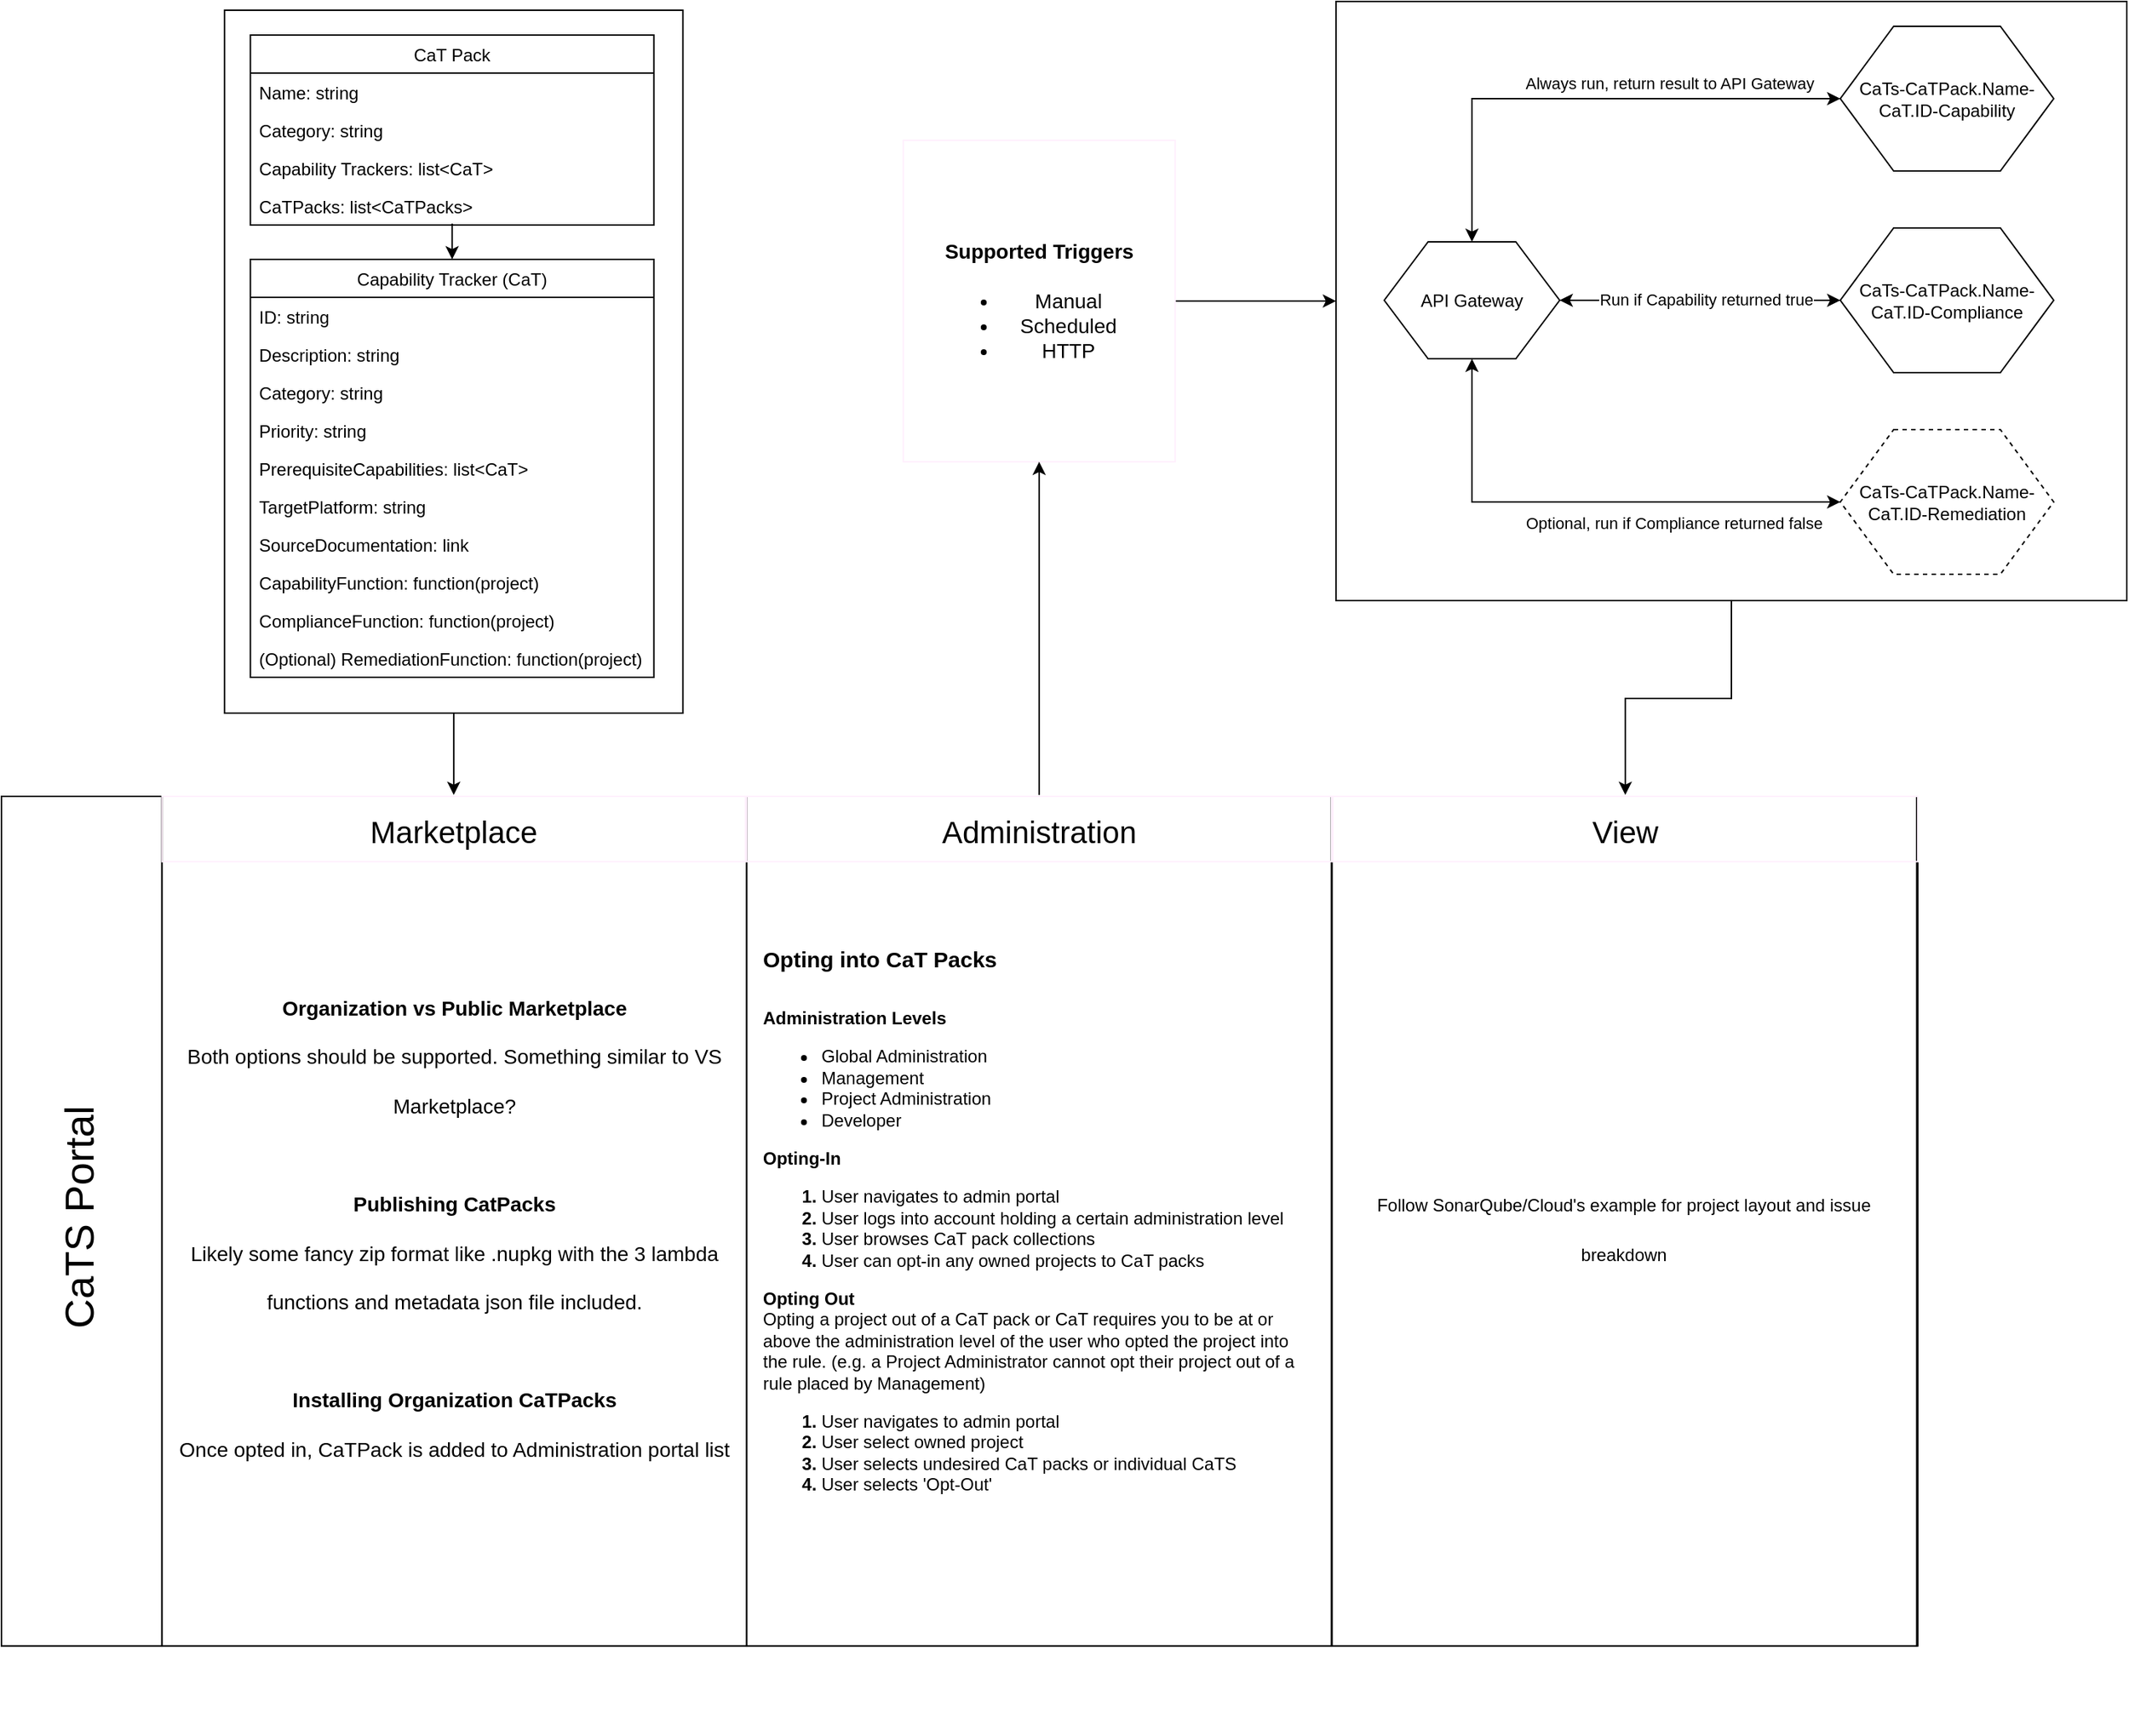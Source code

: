 <mxfile version="13.1.3">
    <diagram id="6hGFLwfOUW9BJ-s0fimq" name="AWS Architecture">
        <mxGraphModel dx="1966" dy="1186" grid="0" gridSize="10" guides="1" tooltips="1" connect="1" arrows="1" fold="1" page="0" pageScale="1" pageWidth="827" pageHeight="1169" math="0" shadow="0">
            <root>
                <mxCell id="0"/>
                <mxCell id="1" parent="0"/>
                <mxCell id="20" value="" style="group" parent="1" vertex="1" connectable="0">
                    <mxGeometry x="219.63" y="208" width="313.58" height="481" as="geometry"/>
                </mxCell>
                <mxCell id="19" value="" style="rounded=0;whiteSpace=wrap;html=1;" parent="20" vertex="1">
                    <mxGeometry width="313.58" height="481" as="geometry"/>
                </mxCell>
                <object label="Capability Tracker (CaT)" id="8">
                    <mxCell style="swimlane;fontStyle=0;childLayout=stackLayout;horizontal=1;startSize=26;fillColor=none;horizontalStack=0;resizeParent=1;resizeParentMax=0;resizeLast=0;collapsible=1;marginBottom=0;" parent="20" vertex="1">
                        <mxGeometry x="17.666" y="170.5" width="276.039" height="286" as="geometry">
                            <mxRectangle x="16" y="170.5" width="157" height="26" as="alternateBounds"/>
                        </mxGeometry>
                    </mxCell>
                </object>
                <mxCell id="9" value="ID: string" style="text;strokeColor=none;fillColor=none;align=left;verticalAlign=top;spacingLeft=4;spacingRight=4;overflow=hidden;rotatable=0;points=[[0,0.5],[1,0.5]];portConstraint=eastwest;" parent="8" vertex="1">
                    <mxGeometry y="26" width="276.039" height="26" as="geometry"/>
                </mxCell>
                <mxCell id="10" value="Description: string" style="text;strokeColor=none;fillColor=none;align=left;verticalAlign=top;spacingLeft=4;spacingRight=4;overflow=hidden;rotatable=0;points=[[0,0.5],[1,0.5]];portConstraint=eastwest;" parent="8" vertex="1">
                    <mxGeometry y="52" width="276.039" height="26" as="geometry"/>
                </mxCell>
                <mxCell id="11" value="Category: string" style="text;strokeColor=none;fillColor=none;align=left;verticalAlign=top;spacingLeft=4;spacingRight=4;overflow=hidden;rotatable=0;points=[[0,0.5],[1,0.5]];portConstraint=eastwest;" parent="8" vertex="1">
                    <mxGeometry y="78" width="276.039" height="26" as="geometry"/>
                </mxCell>
                <mxCell id="12" value="Priority: string" style="text;strokeColor=none;fillColor=none;align=left;verticalAlign=top;spacingLeft=4;spacingRight=4;overflow=hidden;rotatable=0;points=[[0,0.5],[1,0.5]];portConstraint=eastwest;" parent="8" vertex="1">
                    <mxGeometry y="104" width="276.039" height="26" as="geometry"/>
                </mxCell>
                <mxCell id="13" value="PrerequisiteCapabilities: list&lt;CaT&gt;" style="text;strokeColor=none;fillColor=none;align=left;verticalAlign=top;spacingLeft=4;spacingRight=4;overflow=hidden;rotatable=0;points=[[0,0.5],[1,0.5]];portConstraint=eastwest;" parent="8" vertex="1">
                    <mxGeometry y="130" width="276.039" height="26" as="geometry"/>
                </mxCell>
                <mxCell id="14" value="TargetPlatform: string" style="text;strokeColor=none;fillColor=none;align=left;verticalAlign=top;spacingLeft=4;spacingRight=4;overflow=hidden;rotatable=0;points=[[0,0.5],[1,0.5]];portConstraint=eastwest;" parent="8" vertex="1">
                    <mxGeometry y="156" width="276.039" height="26" as="geometry"/>
                </mxCell>
                <mxCell id="15" value="SourceDocumentation: link" style="text;strokeColor=none;fillColor=none;align=left;verticalAlign=top;spacingLeft=4;spacingRight=4;overflow=hidden;rotatable=0;points=[[0,0.5],[1,0.5]];portConstraint=eastwest;" parent="8" vertex="1">
                    <mxGeometry y="182" width="276.039" height="26" as="geometry"/>
                </mxCell>
                <mxCell id="16" value="CapabilityFunction: function(project)" style="text;strokeColor=none;fillColor=none;align=left;verticalAlign=top;spacingLeft=4;spacingRight=4;overflow=hidden;rotatable=0;points=[[0,0.5],[1,0.5]];portConstraint=eastwest;" parent="8" vertex="1">
                    <mxGeometry y="208" width="276.039" height="26" as="geometry"/>
                </mxCell>
                <mxCell id="17" value="ComplianceFunction: function(project)" style="text;strokeColor=none;fillColor=none;align=left;verticalAlign=top;spacingLeft=4;spacingRight=4;overflow=hidden;rotatable=0;points=[[0,0.5],[1,0.5]];portConstraint=eastwest;" parent="8" vertex="1">
                    <mxGeometry y="234" width="276.039" height="26" as="geometry"/>
                </mxCell>
                <mxCell id="79" value="(Optional) RemediationFunction: function(project)" style="text;strokeColor=none;fillColor=none;align=left;verticalAlign=top;spacingLeft=4;spacingRight=4;overflow=hidden;rotatable=0;points=[[0,0.5],[1,0.5]];portConstraint=eastwest;" parent="8" vertex="1">
                    <mxGeometry y="260" width="276.039" height="26" as="geometry"/>
                </mxCell>
                <mxCell id="3" value="CaT Pack" style="swimlane;fontStyle=0;childLayout=stackLayout;horizontal=1;startSize=26;fillColor=none;horizontalStack=0;resizeParent=1;resizeParentMax=0;resizeLast=0;collapsible=1;marginBottom=0;" parent="20" vertex="1">
                    <mxGeometry x="17.666" y="17" width="276.039" height="130" as="geometry"/>
                </mxCell>
                <mxCell id="4" value="Name: string" style="text;strokeColor=none;fillColor=none;align=left;verticalAlign=top;spacingLeft=4;spacingRight=4;overflow=hidden;rotatable=0;points=[[0,0.5],[1,0.5]];portConstraint=eastwest;" parent="3" vertex="1">
                    <mxGeometry y="26" width="276.039" height="26" as="geometry"/>
                </mxCell>
                <mxCell id="5" value="Category: string" style="text;strokeColor=none;fillColor=none;align=left;verticalAlign=top;spacingLeft=4;spacingRight=4;overflow=hidden;rotatable=0;points=[[0,0.5],[1,0.5]];portConstraint=eastwest;" parent="3" vertex="1">
                    <mxGeometry y="52" width="276.039" height="26" as="geometry"/>
                </mxCell>
                <mxCell id="6" value="Capability Trackers: list&lt;CaT&gt;" style="text;strokeColor=none;fillColor=none;align=left;verticalAlign=top;spacingLeft=4;spacingRight=4;overflow=hidden;rotatable=0;points=[[0,0.5],[1,0.5]];portConstraint=eastwest;" parent="3" vertex="1">
                    <mxGeometry y="78" width="276.039" height="26" as="geometry"/>
                </mxCell>
                <mxCell id="7" value="CaTPacks: list&lt;CaTPacks&gt;" style="text;strokeColor=none;fillColor=none;align=left;verticalAlign=top;spacingLeft=4;spacingRight=4;overflow=hidden;rotatable=0;points=[[0,0.5],[1,0.5]];portConstraint=eastwest;" parent="3" vertex="1">
                    <mxGeometry y="104" width="276.039" height="26" as="geometry"/>
                </mxCell>
                <mxCell id="18" style="edgeStyle=orthogonalEdgeStyle;rounded=0;orthogonalLoop=1;jettySize=auto;html=1;exitX=0.5;exitY=0.962;exitDx=0;exitDy=0;entryX=0.5;entryY=0;entryDx=0;entryDy=0;exitPerimeter=0;" parent="20" source="7" target="8" edge="1">
                    <mxGeometry relative="1" as="geometry"/>
                </mxCell>
                <mxCell id="42" value="" style="group" parent="1" vertex="1" connectable="0">
                    <mxGeometry x="980" y="202" width="541" height="410" as="geometry"/>
                </mxCell>
                <mxCell id="22" value="" style="rounded=0;whiteSpace=wrap;html=1;labelPosition=center;verticalLabelPosition=top;align=center;verticalAlign=bottom;" parent="42" vertex="1">
                    <mxGeometry width="541" height="410" as="geometry"/>
                </mxCell>
                <mxCell id="23" value="API Gateway" style="shape=hexagon;perimeter=hexagonPerimeter2;whiteSpace=wrap;html=1;" parent="42" vertex="1">
                    <mxGeometry x="33" y="164.5" width="120" height="80" as="geometry"/>
                </mxCell>
                <mxCell id="34" style="edgeStyle=orthogonalEdgeStyle;rounded=0;orthogonalLoop=1;jettySize=auto;html=1;exitX=0;exitY=0.5;exitDx=0;exitDy=0;entryX=0.5;entryY=0;entryDx=0;entryDy=0;startArrow=classic;startFill=1;labelPosition=left;verticalLabelPosition=top;align=right;verticalAlign=bottom;" parent="42" source="24" target="23" edge="1">
                    <mxGeometry relative="1" as="geometry"/>
                </mxCell>
                <mxCell id="40" value="Always run, return result to API Gateway" style="edgeLabel;html=1;align=center;verticalAlign=bottom;resizable=0;points=[];labelPosition=center;verticalLabelPosition=top;spacingLeft=0;spacingRight=50;" parent="34" vertex="1" connectable="0">
                    <mxGeometry x="-0.471" y="-2" relative="1" as="geometry">
                        <mxPoint as="offset"/>
                    </mxGeometry>
                </mxCell>
                <mxCell id="24" value="CaTs-CaTPack.Name-CaT.ID-Capability" style="shape=hexagon;perimeter=hexagonPerimeter2;whiteSpace=wrap;html=1;" parent="42" vertex="1">
                    <mxGeometry x="345" y="17" width="146" height="99" as="geometry"/>
                </mxCell>
                <mxCell id="35" style="edgeStyle=orthogonalEdgeStyle;rounded=0;orthogonalLoop=1;jettySize=auto;html=1;exitX=0;exitY=0.5;exitDx=0;exitDy=0;entryX=1;entryY=0.5;entryDx=0;entryDy=0;startArrow=classic;startFill=1;" parent="42" source="25" target="23" edge="1">
                    <mxGeometry relative="1" as="geometry"/>
                </mxCell>
                <mxCell id="39" value="Run if Capability returned true" style="edgeLabel;html=1;align=center;verticalAlign=middle;resizable=0;points=[];spacingRight=50;" parent="35" vertex="1" connectable="0">
                    <mxGeometry x="-0.303" y="-1" relative="1" as="geometry">
                        <mxPoint as="offset"/>
                    </mxGeometry>
                </mxCell>
                <mxCell id="25" value="CaTs-CaTPack.Name-CaT.ID-Compliance" style="shape=hexagon;perimeter=hexagonPerimeter2;whiteSpace=wrap;html=1;" parent="42" vertex="1">
                    <mxGeometry x="345" y="155" width="146" height="99" as="geometry"/>
                </mxCell>
                <mxCell id="36" style="edgeStyle=orthogonalEdgeStyle;rounded=0;orthogonalLoop=1;jettySize=auto;html=1;exitX=0;exitY=0.5;exitDx=0;exitDy=0;entryX=0.5;entryY=1;entryDx=0;entryDy=0;startArrow=classic;startFill=1;" parent="42" source="26" target="23" edge="1">
                    <mxGeometry relative="1" as="geometry"/>
                </mxCell>
                <mxCell id="41" value="Optional, run if Compliance returned false" style="edgeLabel;html=1;align=center;verticalAlign=top;resizable=0;points=[];spacingRight=50;labelPosition=center;verticalLabelPosition=bottom;" parent="36" vertex="1" connectable="0">
                    <mxGeometry x="-0.491" y="1" relative="1" as="geometry">
                        <mxPoint as="offset"/>
                    </mxGeometry>
                </mxCell>
                <mxCell id="26" value="CaTs-CaTPack.Name-CaT.ID-Remediation" style="shape=hexagon;perimeter=hexagonPerimeter2;whiteSpace=wrap;html=1;dashed=1;" parent="42" vertex="1">
                    <mxGeometry x="345" y="293" width="146" height="99" as="geometry"/>
                </mxCell>
                <mxCell id="64" value="" style="group;container=1;" parent="1" vertex="1" connectable="0">
                    <mxGeometry x="67" y="746" width="1400" height="642" as="geometry"/>
                </mxCell>
                <mxCell id="60" value="" style="group" parent="64" vertex="1" connectable="0">
                    <mxGeometry width="1400" height="642" as="geometry"/>
                </mxCell>
                <mxCell id="57" value="" style="group" parent="60" vertex="1" connectable="0">
                    <mxGeometry width="1400" height="642" as="geometry"/>
                </mxCell>
                <mxCell id="50" value="" style="rounded=0;whiteSpace=wrap;html=1;fontSize=28;align=center;" parent="57" vertex="1">
                    <mxGeometry width="1311" height="581.332" as="geometry"/>
                </mxCell>
                <mxCell id="51" value="" style="rounded=0;whiteSpace=wrap;html=1;fontSize=28;align=center;" parent="57" vertex="1">
                    <mxGeometry width="109.833" height="581.332" as="geometry"/>
                </mxCell>
                <mxCell id="45" value="CaTS Portal" style="text;html=1;strokeColor=none;fillColor=none;align=center;verticalAlign=middle;whiteSpace=wrap;rounded=0;horizontal=0;fontSize=28;" parent="57" vertex="1">
                    <mxGeometry x="23.431" y="128.15" width="58.577" height="318.977" as="geometry"/>
                </mxCell>
                <mxCell id="53" value="&lt;font style=&quot;font-size: 12px&quot;&gt;&lt;b style=&quot;font-size: 14px&quot;&gt;Organization vs Public Marketplace&lt;/b&gt;&lt;br style=&quot;font-size: 14px&quot;&gt;&lt;span style=&quot;font-size: 14px&quot;&gt;Both options should be supported. Something similar to VS Marketplace?&lt;/span&gt;&lt;br style=&quot;font-size: 14px&quot;&gt;&lt;br style=&quot;font-size: 14px&quot;&gt;&lt;b style=&quot;font-size: 14px&quot;&gt;Publishing CatPacks&lt;/b&gt;&lt;br style=&quot;font-size: 14px&quot;&gt;&lt;span style=&quot;font-size: 14px&quot;&gt;Likely some fancy zip format like .nupkg with the 3 lambda functions and metadata json file included.&lt;/span&gt;&lt;br style=&quot;font-size: 14px&quot;&gt;&lt;br style=&quot;font-size: 14px&quot;&gt;&lt;b style=&quot;font-size: 14px&quot;&gt;Installing Organization CaTPacks&lt;br&gt;&lt;/b&gt;&lt;span style=&quot;font-size: 14px&quot;&gt;Once opted in, CaTPack is added to Administration portal list&lt;/span&gt;&lt;br&gt;&lt;/font&gt;" style="rounded=0;whiteSpace=wrap;html=1;fontSize=28;align=center;spacing=12;" parent="57" vertex="1">
                    <mxGeometry x="109.833" width="400" height="581.332" as="geometry"/>
                </mxCell>
                <mxCell id="56" value="&lt;h1 style=&quot;text-align: left ; font-size: 15px&quot;&gt;Opting into CaT Packs&lt;/h1&gt;&lt;div style=&quot;font-size: 12px ; font-weight: 700 ; text-align: left&quot;&gt;&lt;br&gt;&lt;/div&gt;&lt;div style=&quot;font-size: 12px ; font-weight: 700 ; text-align: left&quot;&gt;Administration Levels&lt;/div&gt;&lt;div style=&quot;font-size: 12px ; font-weight: 700 ; text-align: left&quot;&gt;&lt;ul&gt;&lt;li&gt;&lt;span style=&quot;font-weight: normal&quot;&gt;Global Administration&lt;/span&gt;&lt;/li&gt;&lt;li&gt;&lt;span style=&quot;font-weight: normal&quot;&gt;Management&lt;/span&gt;&lt;/li&gt;&lt;li&gt;&lt;span style=&quot;font-weight: 400&quot;&gt;Project Administration&lt;/span&gt;&lt;/li&gt;&lt;li&gt;&lt;span style=&quot;font-weight: 400&quot;&gt;Developer&lt;/span&gt;&lt;/li&gt;&lt;/ul&gt;&lt;div&gt;Opting-In&lt;/div&gt;&lt;/div&gt;&lt;div style=&quot;font-size: 12px ; font-weight: 700 ; text-align: left&quot;&gt;&lt;ol&gt;&lt;li&gt;&lt;span style=&quot;font-weight: 400&quot;&gt;User navigates to admin portal&lt;/span&gt;&lt;/li&gt;&lt;li&gt;&lt;span style=&quot;font-weight: 400&quot;&gt;User logs into account holding a certain administration level&lt;/span&gt;&lt;/li&gt;&lt;li&gt;&lt;span style=&quot;font-weight: 400&quot;&gt;User browses CaT pack collections&lt;/span&gt;&lt;/li&gt;&lt;li&gt;&lt;span style=&quot;font-weight: 400&quot;&gt;User can opt-in any owned projects to CaT packs&lt;/span&gt;&lt;/li&gt;&lt;/ol&gt;&lt;div&gt;Opting Out&lt;/div&gt;&lt;/div&gt;&lt;div style=&quot;font-size: 12px ; font-weight: 700 ; text-align: left&quot;&gt;&lt;span style=&quot;font-weight: normal&quot;&gt;Opting a project out of a CaT pack or CaT requires you to be at or above the administration level of the user who opted the project into the rule. (e.g. a Project Administrator cannot opt their project out of a rule placed by Management)&lt;/span&gt;&lt;/div&gt;&lt;div style=&quot;font-size: 12px ; font-weight: 700 ; text-align: left&quot;&gt;&lt;ol&gt;&lt;li&gt;&lt;span style=&quot;font-weight: normal&quot;&gt;User navigates to admin portal&lt;/span&gt;&lt;/li&gt;&lt;li&gt;&lt;span style=&quot;font-weight: normal&quot;&gt;User select owned project&lt;/span&gt;&lt;/li&gt;&lt;li&gt;&lt;span style=&quot;font-weight: normal&quot;&gt;User selects undesired CaT packs or individual CaTS&lt;/span&gt;&lt;/li&gt;&lt;li&gt;&lt;span style=&quot;font-weight: normal&quot;&gt;User selects 'Opt-Out'&lt;/span&gt;&lt;/li&gt;&lt;/ol&gt;&lt;/div&gt;" style="rounded=0;whiteSpace=wrap;html=1;fontSize=28;align=center;spacing=12;" parent="57" vertex="1">
                    <mxGeometry x="509.834" width="400" height="581.332" as="geometry"/>
                </mxCell>
                <mxCell id="59" value="&lt;span style=&quot;font-size: 12px&quot;&gt;Follow SonarQube/Cloud's example for project layout and issue breakdown&lt;/span&gt;&lt;font size=&quot;1&quot;&gt;&lt;span style=&quot;font-size: 14px&quot;&gt;&lt;br&gt;&lt;/span&gt;&lt;/font&gt;" style="rounded=0;whiteSpace=wrap;html=1;fontSize=28;align=center;" parent="57" vertex="1">
                    <mxGeometry x="910.279" width="400" height="581.332" as="geometry"/>
                </mxCell>
                <mxCell id="61" value="&lt;font style=&quot;font-size: 21px&quot;&gt;Marketplace&lt;/font&gt;" style="text;html=1;strokeColor=#FFF0FD;fillColor=none;align=center;verticalAlign=middle;whiteSpace=wrap;rounded=0;fontSize=28;perimeterSpacing=1;" parent="57" vertex="1">
                    <mxGeometry x="109.84" width="399.16" height="44.642" as="geometry"/>
                </mxCell>
                <mxCell id="63" value="&lt;font style=&quot;font-size: 21px&quot;&gt;Administration&lt;/font&gt;" style="text;html=1;strokeColor=#FFF0FD;fillColor=none;align=center;verticalAlign=middle;whiteSpace=wrap;rounded=0;fontSize=28;perimeterSpacing=1;" parent="57" vertex="1">
                    <mxGeometry x="509.83" width="400.17" height="44.642" as="geometry"/>
                </mxCell>
                <mxCell id="65" value="&lt;font style=&quot;font-size: 21px&quot;&gt;View&lt;/font&gt;" style="text;html=1;strokeColor=#FFF0FD;fillColor=none;align=center;verticalAlign=middle;whiteSpace=wrap;rounded=0;fontSize=28;perimeterSpacing=1;" parent="57" vertex="1">
                    <mxGeometry x="910.83" width="400.17" height="44.642" as="geometry"/>
                </mxCell>
                <mxCell id="71" style="edgeStyle=orthogonalEdgeStyle;rounded=0;orthogonalLoop=1;jettySize=auto;html=1;exitX=0.5;exitY=1;exitDx=0;exitDy=0;entryX=0.5;entryY=0;entryDx=0;entryDy=0;startArrow=none;startFill=0;fontSize=28;" parent="1" source="19" target="61" edge="1">
                    <mxGeometry relative="1" as="geometry"/>
                </mxCell>
                <mxCell id="76" style="edgeStyle=orthogonalEdgeStyle;rounded=0;orthogonalLoop=1;jettySize=auto;html=1;exitX=1;exitY=0.5;exitDx=0;exitDy=0;startArrow=none;startFill=0;fontSize=28;" parent="1" source="74" target="22" edge="1">
                    <mxGeometry relative="1" as="geometry"/>
                </mxCell>
                <mxCell id="74" value="&lt;font style=&quot;font-size: 14px&quot;&gt;&lt;b&gt;Supported Triggers&lt;/b&gt;&lt;br&gt;&lt;ul&gt;&lt;li&gt;&lt;font style=&quot;font-size: 14px&quot;&gt;Manual&lt;/font&gt;&lt;/li&gt;&lt;li&gt;&lt;font style=&quot;font-size: 14px&quot;&gt;Scheduled&lt;/font&gt;&lt;/li&gt;&lt;li&gt;&lt;font style=&quot;font-size: 14px&quot;&gt;HTTP&lt;/font&gt;&lt;/li&gt;&lt;/ul&gt;&lt;/font&gt;" style="rounded=0;whiteSpace=wrap;html=1;strokeColor=#FFF0FD;fontSize=28;align=center;" parent="1" vertex="1">
                    <mxGeometry x="683.91" y="297" width="186" height="220" as="geometry"/>
                </mxCell>
                <mxCell id="75" style="edgeStyle=orthogonalEdgeStyle;rounded=0;orthogonalLoop=1;jettySize=auto;html=1;exitX=0.5;exitY=0;exitDx=0;exitDy=0;entryX=0.5;entryY=1;entryDx=0;entryDy=0;startArrow=none;startFill=0;fontSize=28;" parent="1" source="63" target="74" edge="1">
                    <mxGeometry relative="1" as="geometry"/>
                </mxCell>
                <mxCell id="78" style="edgeStyle=orthogonalEdgeStyle;rounded=0;orthogonalLoop=1;jettySize=auto;html=1;exitX=0.5;exitY=1;exitDx=0;exitDy=0;entryX=0.5;entryY=0;entryDx=0;entryDy=0;startArrow=none;startFill=0;fontSize=28;" parent="1" source="22" target="65" edge="1">
                    <mxGeometry relative="1" as="geometry"/>
                </mxCell>
            </root>
        </mxGraphModel>
    </diagram>
</mxfile>